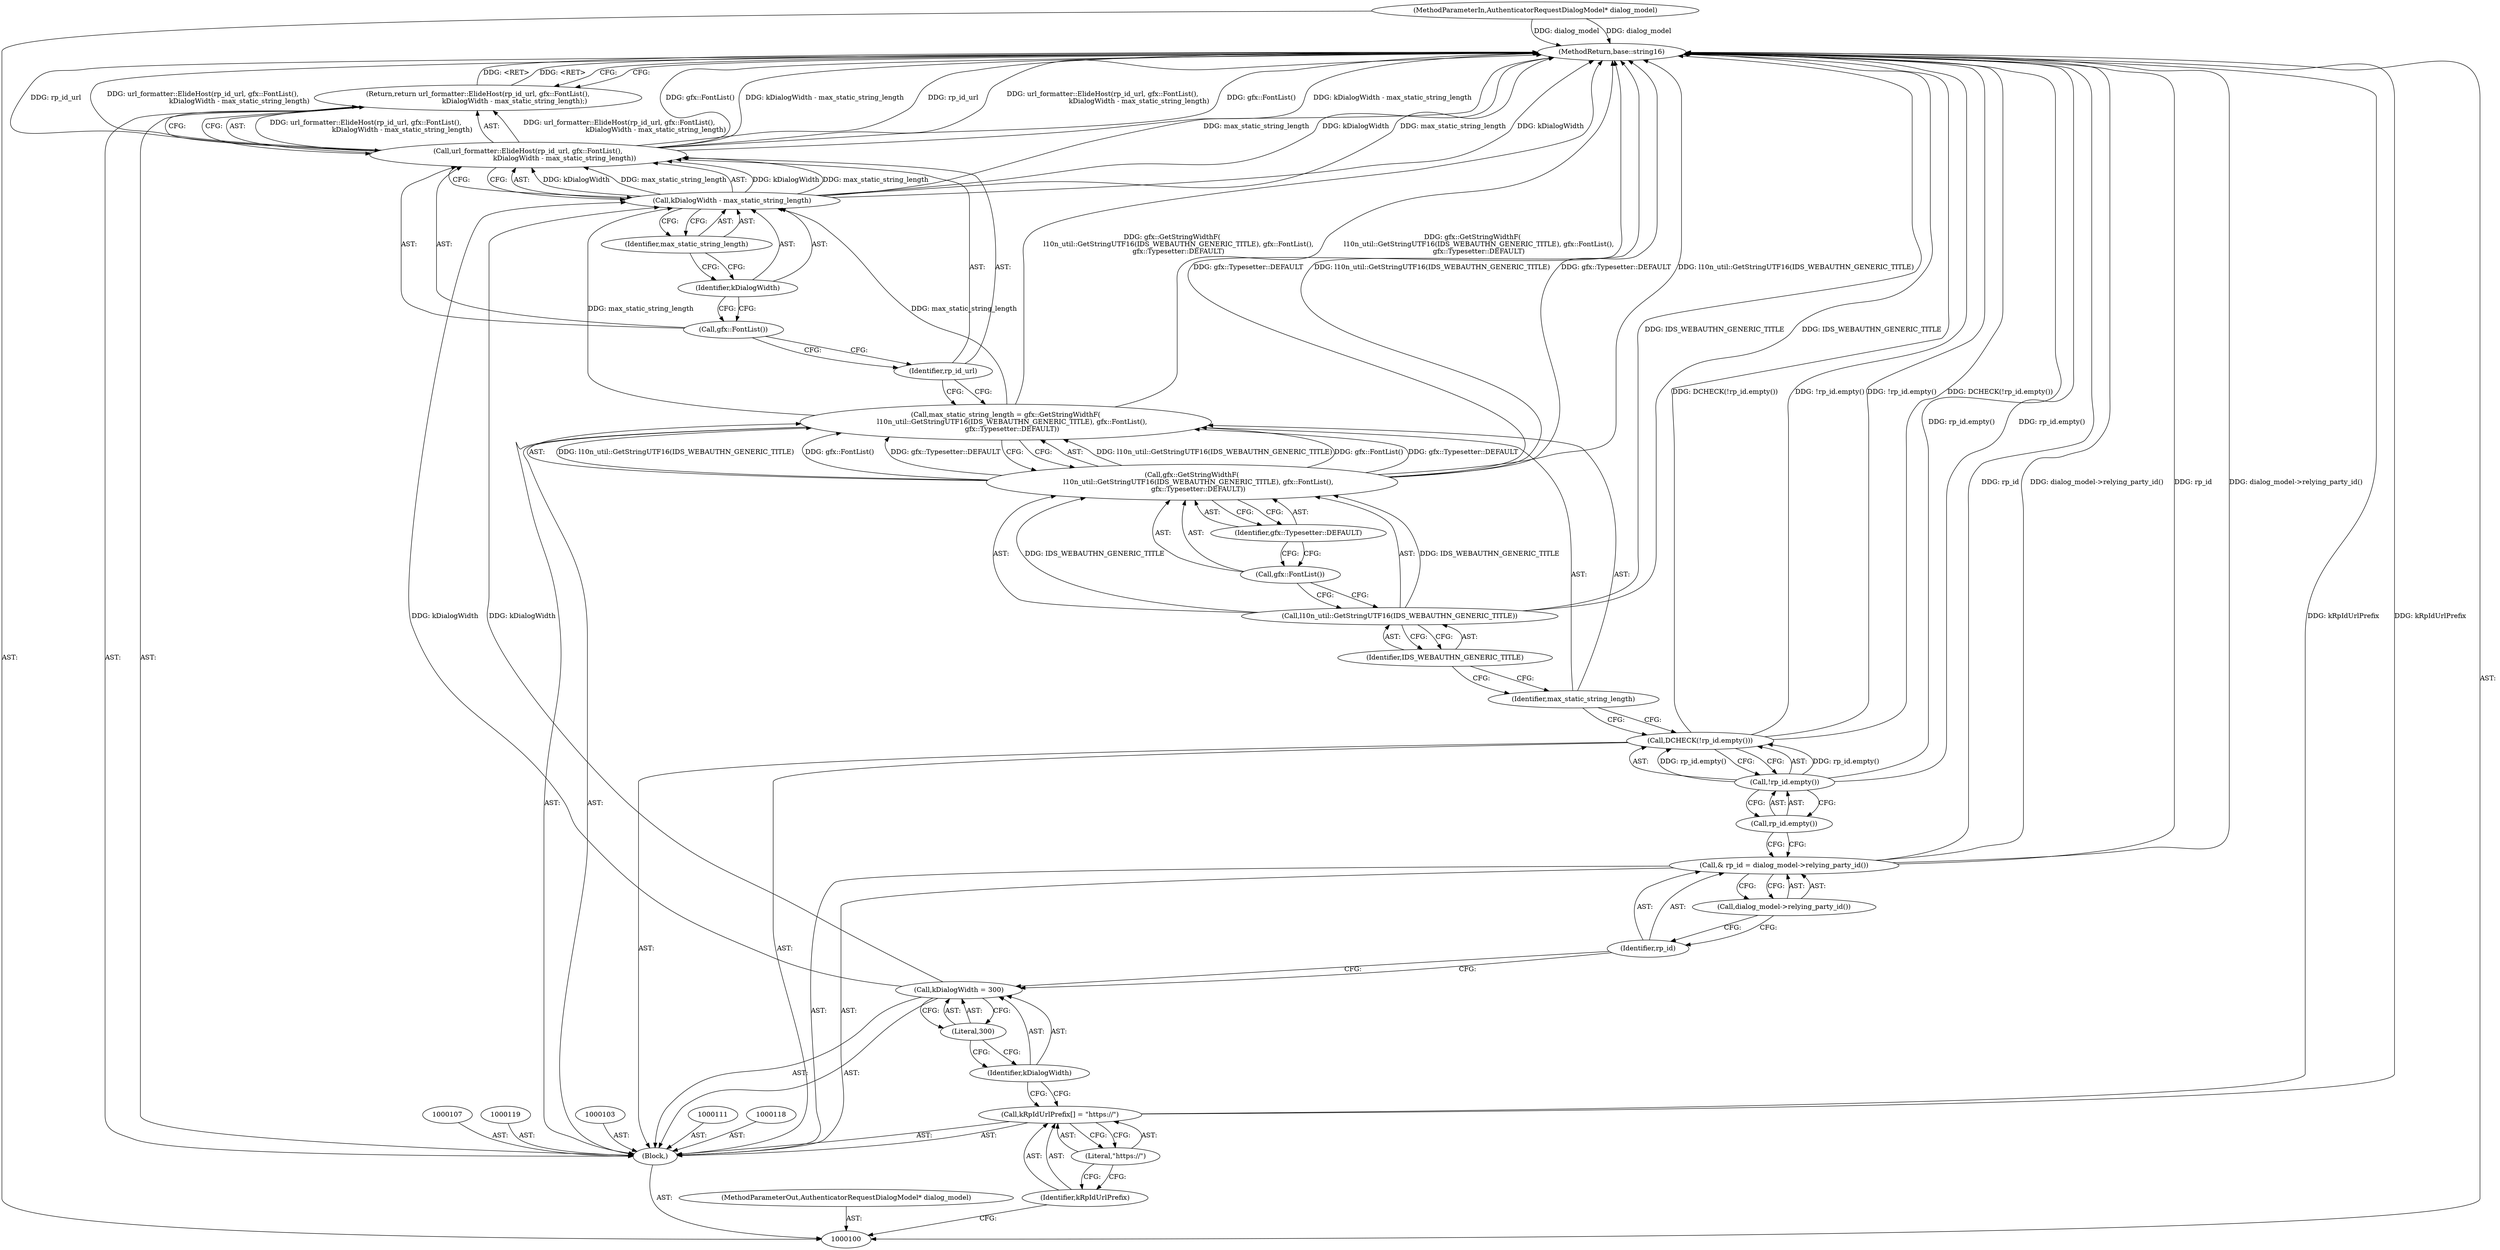 digraph "1_Chrome_2f19869af13bbfdcfd682a55c0d2c61c6e102475" {
"1000134" [label="(MethodReturn,base::string16)"];
"1000126" [label="(Identifier,gfx::Typesetter::DEFAULT)"];
"1000127" [label="(Return,return url_formatter::ElideHost(rp_id_url, gfx::FontList(),\n                                  kDialogWidth - max_static_string_length);)"];
"1000129" [label="(Identifier,rp_id_url)"];
"1000130" [label="(Call,gfx::FontList())"];
"1000128" [label="(Call,url_formatter::ElideHost(rp_id_url, gfx::FontList(),\n                                  kDialogWidth - max_static_string_length))"];
"1000131" [label="(Call,kDialogWidth - max_static_string_length)"];
"1000132" [label="(Identifier,kDialogWidth)"];
"1000133" [label="(Identifier,max_static_string_length)"];
"1000101" [label="(MethodParameterIn,AuthenticatorRequestDialogModel* dialog_model)"];
"1000190" [label="(MethodParameterOut,AuthenticatorRequestDialogModel* dialog_model)"];
"1000102" [label="(Block,)"];
"1000104" [label="(Call,kRpIdUrlPrefix[] = \"https://\")"];
"1000105" [label="(Identifier,kRpIdUrlPrefix)"];
"1000106" [label="(Literal,\"https://\")"];
"1000108" [label="(Call,kDialogWidth = 300)"];
"1000109" [label="(Identifier,kDialogWidth)"];
"1000110" [label="(Literal,300)"];
"1000112" [label="(Call,& rp_id = dialog_model->relying_party_id())"];
"1000113" [label="(Identifier,rp_id)"];
"1000114" [label="(Call,dialog_model->relying_party_id())"];
"1000116" [label="(Call,!rp_id.empty())"];
"1000117" [label="(Call,rp_id.empty())"];
"1000115" [label="(Call,DCHECK(!rp_id.empty()))"];
"1000122" [label="(Call,gfx::GetStringWidthF(\n      l10n_util::GetStringUTF16(IDS_WEBAUTHN_GENERIC_TITLE), gfx::FontList(),\n      gfx::Typesetter::DEFAULT))"];
"1000120" [label="(Call,max_static_string_length = gfx::GetStringWidthF(\n      l10n_util::GetStringUTF16(IDS_WEBAUTHN_GENERIC_TITLE), gfx::FontList(),\n      gfx::Typesetter::DEFAULT))"];
"1000121" [label="(Identifier,max_static_string_length)"];
"1000124" [label="(Identifier,IDS_WEBAUTHN_GENERIC_TITLE)"];
"1000123" [label="(Call,l10n_util::GetStringUTF16(IDS_WEBAUTHN_GENERIC_TITLE))"];
"1000125" [label="(Call,gfx::FontList())"];
"1000134" -> "1000100"  [label="AST: "];
"1000134" -> "1000127"  [label="CFG: "];
"1000116" -> "1000134"  [label="DDG: rp_id.empty()"];
"1000104" -> "1000134"  [label="DDG: kRpIdUrlPrefix"];
"1000112" -> "1000134"  [label="DDG: dialog_model->relying_party_id()"];
"1000112" -> "1000134"  [label="DDG: rp_id"];
"1000128" -> "1000134"  [label="DDG: rp_id_url"];
"1000128" -> "1000134"  [label="DDG: url_formatter::ElideHost(rp_id_url, gfx::FontList(),\n                                  kDialogWidth - max_static_string_length)"];
"1000128" -> "1000134"  [label="DDG: gfx::FontList()"];
"1000128" -> "1000134"  [label="DDG: kDialogWidth - max_static_string_length"];
"1000115" -> "1000134"  [label="DDG: DCHECK(!rp_id.empty())"];
"1000115" -> "1000134"  [label="DDG: !rp_id.empty()"];
"1000120" -> "1000134"  [label="DDG: gfx::GetStringWidthF(\n      l10n_util::GetStringUTF16(IDS_WEBAUTHN_GENERIC_TITLE), gfx::FontList(),\n      gfx::Typesetter::DEFAULT)"];
"1000122" -> "1000134"  [label="DDG: gfx::Typesetter::DEFAULT"];
"1000122" -> "1000134"  [label="DDG: l10n_util::GetStringUTF16(IDS_WEBAUTHN_GENERIC_TITLE)"];
"1000131" -> "1000134"  [label="DDG: kDialogWidth"];
"1000131" -> "1000134"  [label="DDG: max_static_string_length"];
"1000101" -> "1000134"  [label="DDG: dialog_model"];
"1000123" -> "1000134"  [label="DDG: IDS_WEBAUTHN_GENERIC_TITLE"];
"1000127" -> "1000134"  [label="DDG: <RET>"];
"1000126" -> "1000122"  [label="AST: "];
"1000126" -> "1000125"  [label="CFG: "];
"1000122" -> "1000126"  [label="CFG: "];
"1000127" -> "1000102"  [label="AST: "];
"1000127" -> "1000128"  [label="CFG: "];
"1000128" -> "1000127"  [label="AST: "];
"1000134" -> "1000127"  [label="CFG: "];
"1000127" -> "1000134"  [label="DDG: <RET>"];
"1000128" -> "1000127"  [label="DDG: url_formatter::ElideHost(rp_id_url, gfx::FontList(),\n                                  kDialogWidth - max_static_string_length)"];
"1000129" -> "1000128"  [label="AST: "];
"1000129" -> "1000120"  [label="CFG: "];
"1000130" -> "1000129"  [label="CFG: "];
"1000130" -> "1000128"  [label="AST: "];
"1000130" -> "1000129"  [label="CFG: "];
"1000132" -> "1000130"  [label="CFG: "];
"1000128" -> "1000127"  [label="AST: "];
"1000128" -> "1000131"  [label="CFG: "];
"1000129" -> "1000128"  [label="AST: "];
"1000130" -> "1000128"  [label="AST: "];
"1000131" -> "1000128"  [label="AST: "];
"1000127" -> "1000128"  [label="CFG: "];
"1000128" -> "1000134"  [label="DDG: rp_id_url"];
"1000128" -> "1000134"  [label="DDG: url_formatter::ElideHost(rp_id_url, gfx::FontList(),\n                                  kDialogWidth - max_static_string_length)"];
"1000128" -> "1000134"  [label="DDG: gfx::FontList()"];
"1000128" -> "1000134"  [label="DDG: kDialogWidth - max_static_string_length"];
"1000128" -> "1000127"  [label="DDG: url_formatter::ElideHost(rp_id_url, gfx::FontList(),\n                                  kDialogWidth - max_static_string_length)"];
"1000131" -> "1000128"  [label="DDG: kDialogWidth"];
"1000131" -> "1000128"  [label="DDG: max_static_string_length"];
"1000131" -> "1000128"  [label="AST: "];
"1000131" -> "1000133"  [label="CFG: "];
"1000132" -> "1000131"  [label="AST: "];
"1000133" -> "1000131"  [label="AST: "];
"1000128" -> "1000131"  [label="CFG: "];
"1000131" -> "1000134"  [label="DDG: kDialogWidth"];
"1000131" -> "1000134"  [label="DDG: max_static_string_length"];
"1000131" -> "1000128"  [label="DDG: kDialogWidth"];
"1000131" -> "1000128"  [label="DDG: max_static_string_length"];
"1000108" -> "1000131"  [label="DDG: kDialogWidth"];
"1000120" -> "1000131"  [label="DDG: max_static_string_length"];
"1000132" -> "1000131"  [label="AST: "];
"1000132" -> "1000130"  [label="CFG: "];
"1000133" -> "1000132"  [label="CFG: "];
"1000133" -> "1000131"  [label="AST: "];
"1000133" -> "1000132"  [label="CFG: "];
"1000131" -> "1000133"  [label="CFG: "];
"1000101" -> "1000100"  [label="AST: "];
"1000101" -> "1000134"  [label="DDG: dialog_model"];
"1000190" -> "1000100"  [label="AST: "];
"1000102" -> "1000100"  [label="AST: "];
"1000103" -> "1000102"  [label="AST: "];
"1000104" -> "1000102"  [label="AST: "];
"1000107" -> "1000102"  [label="AST: "];
"1000108" -> "1000102"  [label="AST: "];
"1000111" -> "1000102"  [label="AST: "];
"1000112" -> "1000102"  [label="AST: "];
"1000115" -> "1000102"  [label="AST: "];
"1000118" -> "1000102"  [label="AST: "];
"1000119" -> "1000102"  [label="AST: "];
"1000120" -> "1000102"  [label="AST: "];
"1000127" -> "1000102"  [label="AST: "];
"1000104" -> "1000102"  [label="AST: "];
"1000104" -> "1000106"  [label="CFG: "];
"1000105" -> "1000104"  [label="AST: "];
"1000106" -> "1000104"  [label="AST: "];
"1000109" -> "1000104"  [label="CFG: "];
"1000104" -> "1000134"  [label="DDG: kRpIdUrlPrefix"];
"1000105" -> "1000104"  [label="AST: "];
"1000105" -> "1000100"  [label="CFG: "];
"1000106" -> "1000105"  [label="CFG: "];
"1000106" -> "1000104"  [label="AST: "];
"1000106" -> "1000105"  [label="CFG: "];
"1000104" -> "1000106"  [label="CFG: "];
"1000108" -> "1000102"  [label="AST: "];
"1000108" -> "1000110"  [label="CFG: "];
"1000109" -> "1000108"  [label="AST: "];
"1000110" -> "1000108"  [label="AST: "];
"1000113" -> "1000108"  [label="CFG: "];
"1000108" -> "1000131"  [label="DDG: kDialogWidth"];
"1000109" -> "1000108"  [label="AST: "];
"1000109" -> "1000104"  [label="CFG: "];
"1000110" -> "1000109"  [label="CFG: "];
"1000110" -> "1000108"  [label="AST: "];
"1000110" -> "1000109"  [label="CFG: "];
"1000108" -> "1000110"  [label="CFG: "];
"1000112" -> "1000102"  [label="AST: "];
"1000112" -> "1000114"  [label="CFG: "];
"1000113" -> "1000112"  [label="AST: "];
"1000114" -> "1000112"  [label="AST: "];
"1000117" -> "1000112"  [label="CFG: "];
"1000112" -> "1000134"  [label="DDG: dialog_model->relying_party_id()"];
"1000112" -> "1000134"  [label="DDG: rp_id"];
"1000113" -> "1000112"  [label="AST: "];
"1000113" -> "1000108"  [label="CFG: "];
"1000114" -> "1000113"  [label="CFG: "];
"1000114" -> "1000112"  [label="AST: "];
"1000114" -> "1000113"  [label="CFG: "];
"1000112" -> "1000114"  [label="CFG: "];
"1000116" -> "1000115"  [label="AST: "];
"1000116" -> "1000117"  [label="CFG: "];
"1000117" -> "1000116"  [label="AST: "];
"1000115" -> "1000116"  [label="CFG: "];
"1000116" -> "1000134"  [label="DDG: rp_id.empty()"];
"1000116" -> "1000115"  [label="DDG: rp_id.empty()"];
"1000117" -> "1000116"  [label="AST: "];
"1000117" -> "1000112"  [label="CFG: "];
"1000116" -> "1000117"  [label="CFG: "];
"1000115" -> "1000102"  [label="AST: "];
"1000115" -> "1000116"  [label="CFG: "];
"1000116" -> "1000115"  [label="AST: "];
"1000121" -> "1000115"  [label="CFG: "];
"1000115" -> "1000134"  [label="DDG: DCHECK(!rp_id.empty())"];
"1000115" -> "1000134"  [label="DDG: !rp_id.empty()"];
"1000116" -> "1000115"  [label="DDG: rp_id.empty()"];
"1000122" -> "1000120"  [label="AST: "];
"1000122" -> "1000126"  [label="CFG: "];
"1000123" -> "1000122"  [label="AST: "];
"1000125" -> "1000122"  [label="AST: "];
"1000126" -> "1000122"  [label="AST: "];
"1000120" -> "1000122"  [label="CFG: "];
"1000122" -> "1000134"  [label="DDG: gfx::Typesetter::DEFAULT"];
"1000122" -> "1000134"  [label="DDG: l10n_util::GetStringUTF16(IDS_WEBAUTHN_GENERIC_TITLE)"];
"1000122" -> "1000120"  [label="DDG: l10n_util::GetStringUTF16(IDS_WEBAUTHN_GENERIC_TITLE)"];
"1000122" -> "1000120"  [label="DDG: gfx::FontList()"];
"1000122" -> "1000120"  [label="DDG: gfx::Typesetter::DEFAULT"];
"1000123" -> "1000122"  [label="DDG: IDS_WEBAUTHN_GENERIC_TITLE"];
"1000120" -> "1000102"  [label="AST: "];
"1000120" -> "1000122"  [label="CFG: "];
"1000121" -> "1000120"  [label="AST: "];
"1000122" -> "1000120"  [label="AST: "];
"1000129" -> "1000120"  [label="CFG: "];
"1000120" -> "1000134"  [label="DDG: gfx::GetStringWidthF(\n      l10n_util::GetStringUTF16(IDS_WEBAUTHN_GENERIC_TITLE), gfx::FontList(),\n      gfx::Typesetter::DEFAULT)"];
"1000122" -> "1000120"  [label="DDG: l10n_util::GetStringUTF16(IDS_WEBAUTHN_GENERIC_TITLE)"];
"1000122" -> "1000120"  [label="DDG: gfx::FontList()"];
"1000122" -> "1000120"  [label="DDG: gfx::Typesetter::DEFAULT"];
"1000120" -> "1000131"  [label="DDG: max_static_string_length"];
"1000121" -> "1000120"  [label="AST: "];
"1000121" -> "1000115"  [label="CFG: "];
"1000124" -> "1000121"  [label="CFG: "];
"1000124" -> "1000123"  [label="AST: "];
"1000124" -> "1000121"  [label="CFG: "];
"1000123" -> "1000124"  [label="CFG: "];
"1000123" -> "1000122"  [label="AST: "];
"1000123" -> "1000124"  [label="CFG: "];
"1000124" -> "1000123"  [label="AST: "];
"1000125" -> "1000123"  [label="CFG: "];
"1000123" -> "1000134"  [label="DDG: IDS_WEBAUTHN_GENERIC_TITLE"];
"1000123" -> "1000122"  [label="DDG: IDS_WEBAUTHN_GENERIC_TITLE"];
"1000125" -> "1000122"  [label="AST: "];
"1000125" -> "1000123"  [label="CFG: "];
"1000126" -> "1000125"  [label="CFG: "];
}
